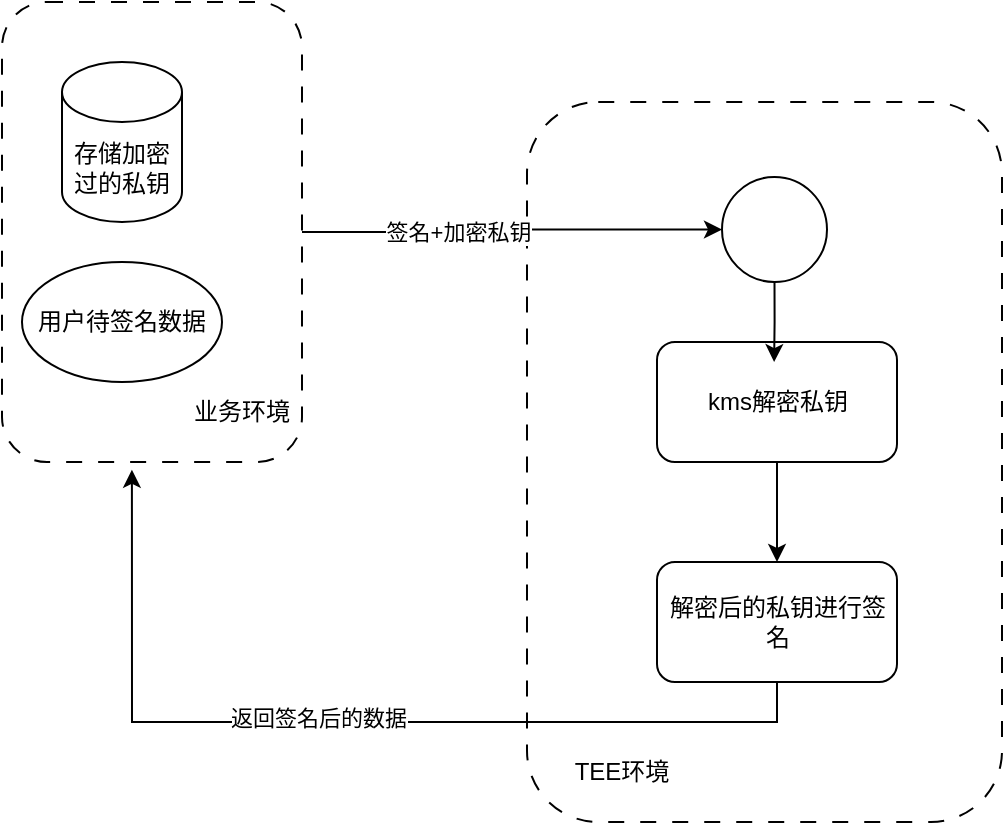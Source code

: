 <mxfile version="27.0.9">
  <diagram name="第 1 页" id="RgtXiRDC30_RDfQCkqtk">
    <mxGraphModel dx="1426" dy="791" grid="1" gridSize="10" guides="1" tooltips="1" connect="1" arrows="1" fold="1" page="1" pageScale="1" pageWidth="827" pageHeight="1169" math="0" shadow="0">
      <root>
        <mxCell id="0" />
        <mxCell id="1" parent="0" />
        <mxCell id="hxR2ipmJKf6mbCDiuH1d-1" value="" style="rounded=1;whiteSpace=wrap;html=1;dashed=1;dashPattern=8 8;" vertex="1" parent="1">
          <mxGeometry x="362.5" y="90" width="237.5" height="360" as="geometry" />
        </mxCell>
        <mxCell id="hxR2ipmJKf6mbCDiuH1d-37" style="edgeStyle=orthogonalEdgeStyle;rounded=0;orthogonalLoop=1;jettySize=auto;html=1;exitX=0.5;exitY=1;exitDx=0;exitDy=0;entryX=0.5;entryY=0;entryDx=0;entryDy=0;" edge="1" parent="1" source="hxR2ipmJKf6mbCDiuH1d-2" target="hxR2ipmJKf6mbCDiuH1d-20">
          <mxGeometry relative="1" as="geometry" />
        </mxCell>
        <mxCell id="hxR2ipmJKf6mbCDiuH1d-2" value="kms解密私钥" style="rounded=1;whiteSpace=wrap;html=1;" vertex="1" parent="1">
          <mxGeometry x="427.5" y="210" width="120" height="60" as="geometry" />
        </mxCell>
        <mxCell id="hxR2ipmJKf6mbCDiuH1d-3" value="存储加密过的私钥" style="shape=cylinder3;whiteSpace=wrap;html=1;boundedLbl=1;backgroundOutline=1;size=15;" vertex="1" parent="1">
          <mxGeometry x="130" y="70" width="60" height="80" as="geometry" />
        </mxCell>
        <mxCell id="hxR2ipmJKf6mbCDiuH1d-5" value="用户待签名数据" style="ellipse;whiteSpace=wrap;html=1;" vertex="1" parent="1">
          <mxGeometry x="110" y="170" width="100" height="60" as="geometry" />
        </mxCell>
        <mxCell id="hxR2ipmJKf6mbCDiuH1d-6" value="" style="ellipse;whiteSpace=wrap;html=1;aspect=fixed;" vertex="1" parent="1">
          <mxGeometry x="460" y="127.5" width="52.5" height="52.5" as="geometry" />
        </mxCell>
        <mxCell id="hxR2ipmJKf6mbCDiuH1d-20" value="解密后的私钥进行签名" style="rounded=1;whiteSpace=wrap;html=1;" vertex="1" parent="1">
          <mxGeometry x="427.5" y="320" width="120" height="60" as="geometry" />
        </mxCell>
        <mxCell id="hxR2ipmJKf6mbCDiuH1d-26" value="TEE环境" style="text;html=1;align=center;verticalAlign=middle;whiteSpace=wrap;rounded=0;" vertex="1" parent="1">
          <mxGeometry x="380" y="410" width="60" height="30" as="geometry" />
        </mxCell>
        <mxCell id="hxR2ipmJKf6mbCDiuH1d-30" style="edgeStyle=orthogonalEdgeStyle;rounded=0;orthogonalLoop=1;jettySize=auto;html=1;exitX=1;exitY=0.5;exitDx=0;exitDy=0;entryX=0;entryY=0.5;entryDx=0;entryDy=0;" edge="1" parent="1" source="hxR2ipmJKf6mbCDiuH1d-28" target="hxR2ipmJKf6mbCDiuH1d-6">
          <mxGeometry relative="1" as="geometry" />
        </mxCell>
        <mxCell id="hxR2ipmJKf6mbCDiuH1d-35" value="签名+加密私钥" style="edgeLabel;html=1;align=center;verticalAlign=middle;resizable=0;points=[];" vertex="1" connectable="0" parent="hxR2ipmJKf6mbCDiuH1d-30">
          <mxGeometry x="-0.268" relative="1" as="geometry">
            <mxPoint as="offset" />
          </mxGeometry>
        </mxCell>
        <mxCell id="hxR2ipmJKf6mbCDiuH1d-28" value="" style="rounded=1;whiteSpace=wrap;html=1;fillColor=none;dashed=1;dashPattern=8 8;" vertex="1" parent="1">
          <mxGeometry x="100" y="40" width="150" height="230" as="geometry" />
        </mxCell>
        <mxCell id="hxR2ipmJKf6mbCDiuH1d-29" value="业务环境" style="text;html=1;align=center;verticalAlign=middle;whiteSpace=wrap;rounded=0;" vertex="1" parent="1">
          <mxGeometry x="190" y="230" width="60" height="30" as="geometry" />
        </mxCell>
        <mxCell id="hxR2ipmJKf6mbCDiuH1d-31" style="edgeStyle=orthogonalEdgeStyle;rounded=0;orthogonalLoop=1;jettySize=auto;html=1;exitX=0.5;exitY=1;exitDx=0;exitDy=0;" edge="1" parent="1" source="hxR2ipmJKf6mbCDiuH1d-28" target="hxR2ipmJKf6mbCDiuH1d-28">
          <mxGeometry relative="1" as="geometry" />
        </mxCell>
        <mxCell id="hxR2ipmJKf6mbCDiuH1d-33" style="edgeStyle=orthogonalEdgeStyle;rounded=0;orthogonalLoop=1;jettySize=auto;html=1;exitX=0.5;exitY=1;exitDx=0;exitDy=0;" edge="1" parent="1" source="hxR2ipmJKf6mbCDiuH1d-28" target="hxR2ipmJKf6mbCDiuH1d-28">
          <mxGeometry relative="1" as="geometry" />
        </mxCell>
        <mxCell id="hxR2ipmJKf6mbCDiuH1d-36" style="edgeStyle=orthogonalEdgeStyle;rounded=0;orthogonalLoop=1;jettySize=auto;html=1;exitX=0.5;exitY=1;exitDx=0;exitDy=0;entryX=0.488;entryY=0.167;entryDx=0;entryDy=0;entryPerimeter=0;" edge="1" parent="1" source="hxR2ipmJKf6mbCDiuH1d-6" target="hxR2ipmJKf6mbCDiuH1d-2">
          <mxGeometry relative="1" as="geometry" />
        </mxCell>
        <mxCell id="hxR2ipmJKf6mbCDiuH1d-38" style="edgeStyle=orthogonalEdgeStyle;rounded=0;orthogonalLoop=1;jettySize=auto;html=1;exitX=0.5;exitY=1;exitDx=0;exitDy=0;entryX=0.433;entryY=1.017;entryDx=0;entryDy=0;entryPerimeter=0;" edge="1" parent="1" source="hxR2ipmJKf6mbCDiuH1d-20" target="hxR2ipmJKf6mbCDiuH1d-28">
          <mxGeometry relative="1" as="geometry" />
        </mxCell>
        <mxCell id="hxR2ipmJKf6mbCDiuH1d-39" value="返回签名后的数据" style="edgeLabel;html=1;align=center;verticalAlign=middle;resizable=0;points=[];" vertex="1" connectable="0" parent="hxR2ipmJKf6mbCDiuH1d-38">
          <mxGeometry x="0.069" y="-2" relative="1" as="geometry">
            <mxPoint x="1" as="offset" />
          </mxGeometry>
        </mxCell>
      </root>
    </mxGraphModel>
  </diagram>
</mxfile>
